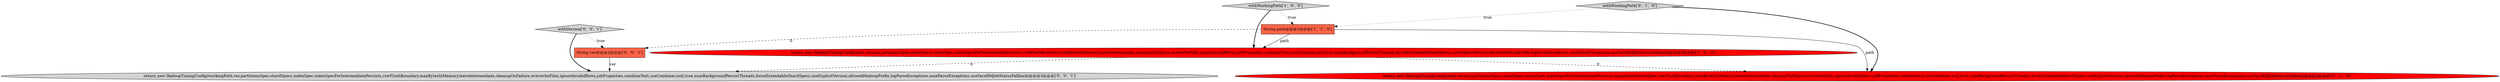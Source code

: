 digraph {
5 [style = filled, label = "withVersion['0', '0', '1']", fillcolor = lightgray, shape = diamond image = "AAA0AAABBB3BBB"];
6 [style = filled, label = "String ver@@@2@@@['0', '0', '1']", fillcolor = tomato, shape = box image = "AAA0AAABBB3BBB"];
7 [style = filled, label = "return new HadoopTuningConfig(workingPath,ver,partitionsSpec,shardSpecs,indexSpec,indexSpecForIntermediatePersists,rowFlushBoundary,maxBytesInMemory,leaveIntermediate,cleanupOnFailure,overwriteFiles,ignoreInvalidRows,jobProperties,combineText,useCombiner,null,true,numBackgroundPersistThreads,forceExtendableShardSpecs,useExplicitVersion,allowedHadoopPrefix,logParseExceptions,maxParseExceptions,useYarnRMJobStatusFallback)@@@3@@@['0', '0', '1']", fillcolor = lightgray, shape = ellipse image = "AAA0AAABBB3BBB"];
0 [style = filled, label = "withWorkingPath['1', '0', '0']", fillcolor = lightgray, shape = diamond image = "AAA0AAABBB1BBB"];
4 [style = filled, label = "withWorkingPath['0', '1', '0']", fillcolor = lightgray, shape = diamond image = "AAA0AAABBB2BBB"];
1 [style = filled, label = "return new HadoopTuningConfig(path,version,partitionsSpec,shardSpecs,indexSpec,indexSpecForIntermediatePersists,rowFlushBoundary,maxBytesInMemory,leaveIntermediate,cleanupOnFailure,overwriteFiles,ignoreInvalidRows,jobProperties,combineText,useCombiner,null,true,numBackgroundPersistThreads,forceExtendableShardSpecs,useExplicitVersion,allowedHadoopPrefix,logParseExceptions,maxParseExceptions,useYarnRMJobStatusFallback)@@@3@@@['1', '0', '0']", fillcolor = red, shape = ellipse image = "AAA1AAABBB1BBB"];
2 [style = filled, label = "String path@@@2@@@['1', '1', '0']", fillcolor = tomato, shape = box image = "AAA0AAABBB1BBB"];
3 [style = filled, label = "return new HadoopTuningConfig(path,version,partitionsSpec,shardSpecs,indexSpec,indexSpecForIntermediatePersists,appendableIndexSpec,rowFlushBoundary,maxBytesInMemory,leaveIntermediate,cleanupOnFailure,overwriteFiles,ignoreInvalidRows,jobProperties,combineText,useCombiner,null,true,numBackgroundPersistThreads,forceExtendableShardSpecs,useExplicitVersion,allowedHadoopPrefix,logParseExceptions,maxParseExceptions,useYarnRMJobStatusFallback)@@@3@@@['0', '1', '0']", fillcolor = red, shape = ellipse image = "AAA1AAABBB2BBB"];
2->1 [style = solid, label="path"];
2->3 [style = solid, label="path"];
5->6 [style = dotted, label="true"];
5->7 [style = bold, label=""];
4->3 [style = bold, label=""];
0->2 [style = dotted, label="true"];
1->3 [style = dashed, label="0"];
1->7 [style = dashed, label="0"];
0->1 [style = bold, label=""];
6->7 [style = solid, label="ver"];
4->2 [style = dotted, label="true"];
2->6 [style = dashed, label="0"];
}
